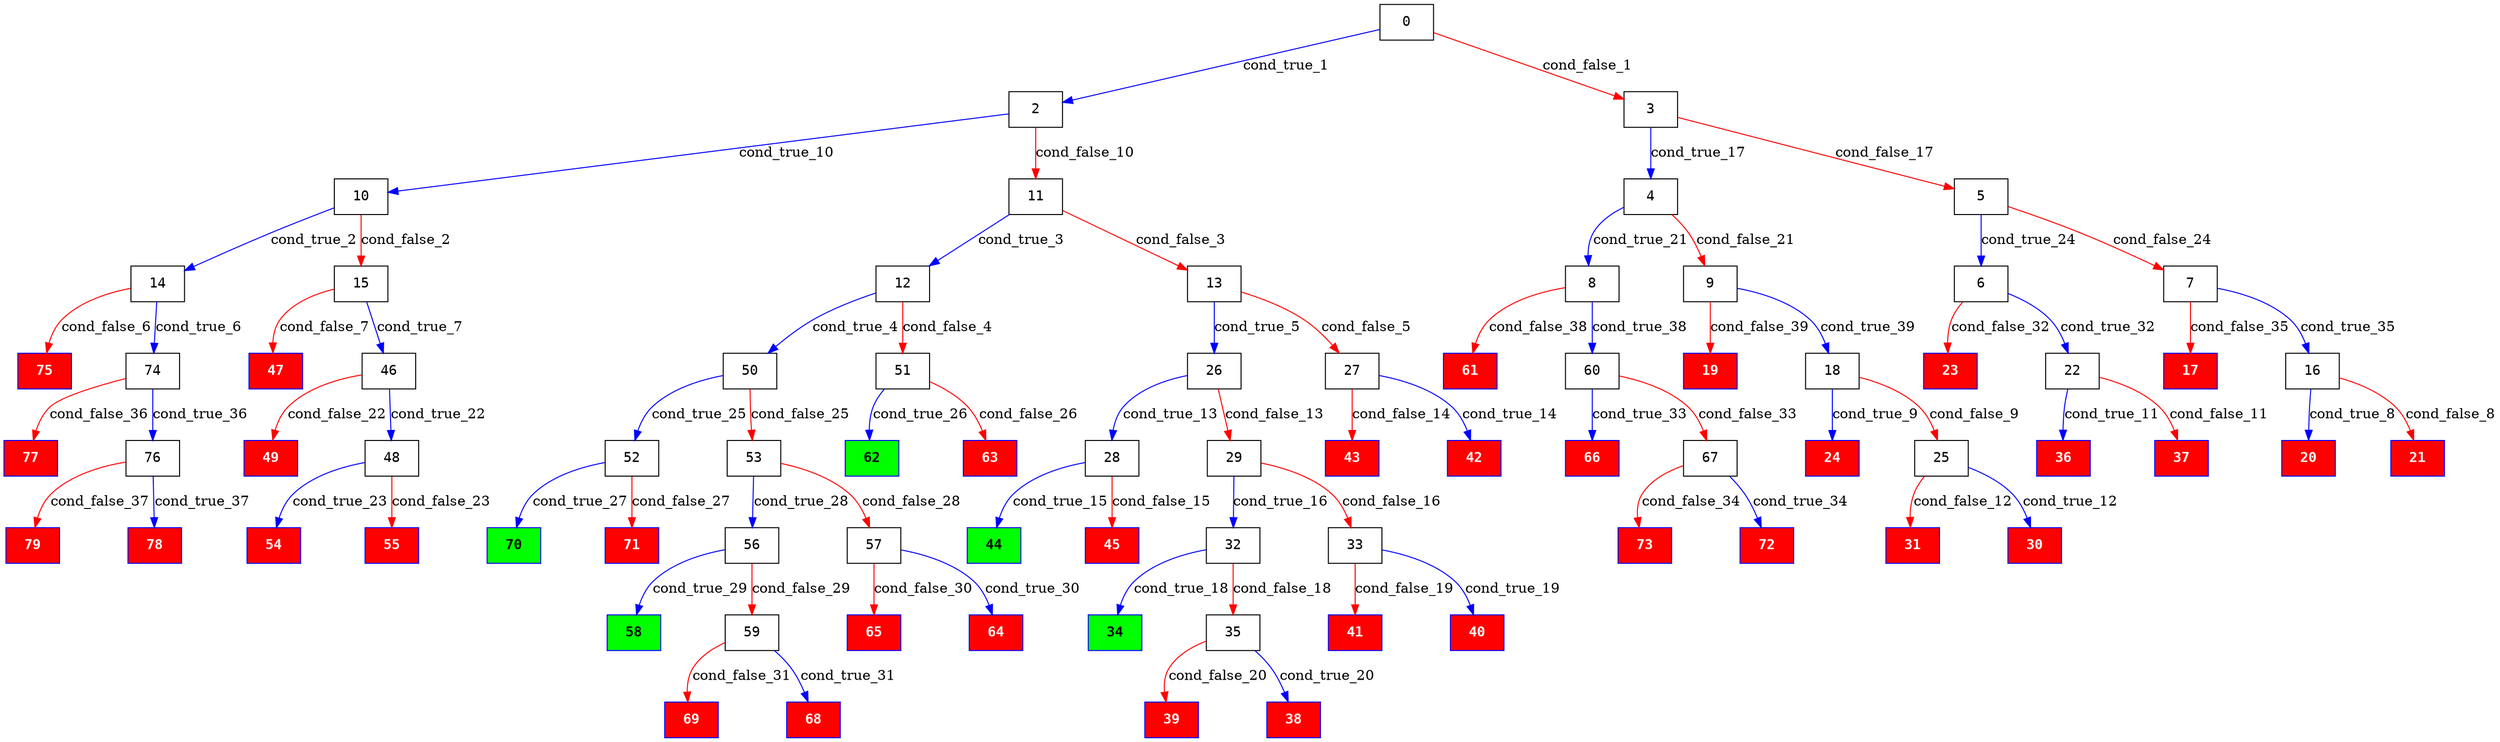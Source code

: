 digraph ExecutionTree {
	node [color=black fontname=Courier height=.5 shape=record]
	70 [color=blue, fillcolor=green, style=filled, fontcolor=black, fontname="Courier-Bold"]
	62 [color=blue, fillcolor=green, style=filled, fontcolor=black, fontname="Courier-Bold"]
	58 [color=blue, fillcolor=green, style=filled, fontcolor=black, fontname="Courier-Bold"]
	44 [color=blue, fillcolor=green, style=filled, fontcolor=black, fontname="Courier-Bold"]
	34 [color=blue, fillcolor=green, style=filled, fontcolor=black, fontname="Courier-Bold"]
	17 [color=blue, fillcolor=red, style=filled, fontcolor=white, fontname="Courier-Bold"]
	54 [color=blue, fillcolor=red, style=filled, fontcolor=white, fontname="Courier-Bold"]
	24 [color=blue, fillcolor=red, style=filled, fontcolor=white, fontname="Courier-Bold"]
	79 [color=blue, fillcolor=red, style=filled, fontcolor=white, fontname="Courier-Bold"]
	20 [color=blue, fillcolor=red, style=filled, fontcolor=white, fontname="Courier-Bold"]
	77 [color=blue, fillcolor=red, style=filled, fontcolor=white, fontname="Courier-Bold"]
	75 [color=blue, fillcolor=red, style=filled, fontcolor=white, fontname="Courier-Bold"]
	73 [color=blue, fillcolor=red, style=filled, fontcolor=white, fontname="Courier-Bold"]
	71 [color=blue, fillcolor=red, style=filled, fontcolor=white, fontname="Courier-Bold"]
	69 [color=blue, fillcolor=red, style=filled, fontcolor=white, fontname="Courier-Bold"]
	72 [color=blue, fillcolor=red, style=filled, fontcolor=white, fontname="Courier-Bold"]
	65 [color=blue, fillcolor=red, style=filled, fontcolor=white, fontname="Courier-Bold"]
	63 [color=blue, fillcolor=red, style=filled, fontcolor=white, fontname="Courier-Bold"]
	61 [color=blue, fillcolor=red, style=filled, fontcolor=white, fontname="Courier-Bold"]
	68 [color=blue, fillcolor=red, style=filled, fontcolor=white, fontname="Courier-Bold"]
	36 [color=blue, fillcolor=red, style=filled, fontcolor=white, fontname="Courier-Bold"]
	64 [color=blue, fillcolor=red, style=filled, fontcolor=white, fontname="Courier-Bold"]
	55 [color=blue, fillcolor=red, style=filled, fontcolor=white, fontname="Courier-Bold"]
	49 [color=blue, fillcolor=red, style=filled, fontcolor=white, fontname="Courier-Bold"]
	47 [color=blue, fillcolor=red, style=filled, fontcolor=white, fontname="Courier-Bold"]
	45 [color=blue, fillcolor=red, style=filled, fontcolor=white, fontname="Courier-Bold"]
	43 [color=blue, fillcolor=red, style=filled, fontcolor=white, fontname="Courier-Bold"]
	41 [color=blue, fillcolor=red, style=filled, fontcolor=white, fontname="Courier-Bold"]
	39 [color=blue, fillcolor=red, style=filled, fontcolor=white, fontname="Courier-Bold"]
	66 [color=blue, fillcolor=red, style=filled, fontcolor=white, fontname="Courier-Bold"]
	37 [color=blue, fillcolor=red, style=filled, fontcolor=white, fontname="Courier-Bold"]
	38 [color=blue, fillcolor=red, style=filled, fontcolor=white, fontname="Courier-Bold"]
	40 [color=blue, fillcolor=red, style=filled, fontcolor=white, fontname="Courier-Bold"]
	31 [color=blue, fillcolor=red, style=filled, fontcolor=white, fontname="Courier-Bold"]
	42 [color=blue, fillcolor=red, style=filled, fontcolor=white, fontname="Courier-Bold"]
	30 [color=blue, fillcolor=red, style=filled, fontcolor=white, fontname="Courier-Bold"]
	23 [color=blue, fillcolor=red, style=filled, fontcolor=white, fontname="Courier-Bold"]
	21 [color=blue, fillcolor=red, style=filled, fontcolor=white, fontname="Courier-Bold"]
	19 [color=blue, fillcolor=red, style=filled, fontcolor=white, fontname="Courier-Bold"]
	78 [color=blue, fillcolor=red, style=filled, fontcolor=white, fontname="Courier-Bold"]
	0 -> 2 [label=cond_true_1 color=blue]
	0 -> 3 [label=cond_false_1 color=red]
	2 -> 10 [label=cond_true_10 color=blue]
	2 -> 11 [label=cond_false_10 color=red]
	3 -> 4 [label=cond_true_17 color=blue]
	3 -> 5 [label=cond_false_17 color=red]
	10 -> 14 [label=cond_true_2 color=blue]
	10 -> 15 [label=cond_false_2 color=red]
	14 -> 74 [label=cond_true_6 color=blue]
	14 -> 75 [label=cond_false_6 color=red]
	15 -> 46 [label=cond_true_7 color=blue]
	15 -> 47 [label=cond_false_7 color=red]
	11 -> 12 [label=cond_true_3 color=blue]
	11 -> 13 [label=cond_false_3 color=red]
	12 -> 50 [label=cond_true_4 color=blue]
	12 -> 51 [label=cond_false_4 color=red]
	13 -> 26 [label=cond_true_5 color=blue]
	13 -> 27 [label=cond_false_5 color=red]
	50 -> 52 [label=cond_true_25 color=blue]
	50 -> 53 [label=cond_false_25 color=red]
	51 -> 62 [label=cond_true_26 color=blue]
	51 -> 63 [label=cond_false_26 color=red]
	26 -> 28 [label=cond_true_13 color=blue]
	26 -> 29 [label=cond_false_13 color=red]
	27 -> 42 [label=cond_true_14 color=blue]
	27 -> 43 [label=cond_false_14 color=red]
	74 -> 76 [label=cond_true_36 color=blue]
	74 -> 77 [label=cond_false_36 color=red]
	46 -> 48 [label=cond_true_22 color=blue]
	46 -> 49 [label=cond_false_22 color=red]
	16 -> 20 [label=cond_true_8 color=blue]
	16 -> 21 [label=cond_false_8 color=red]
	18 -> 24 [label=cond_true_9 color=blue]
	18 -> 25 [label=cond_false_9 color=red]
	25 -> 30 [label=cond_true_12 color=blue]
	25 -> 31 [label=cond_false_12 color=red]
	22 -> 36 [label=cond_true_11 color=blue]
	22 -> 37 [label=cond_false_11 color=red]
	28 -> 44 [label=cond_true_15 color=blue]
	28 -> 45 [label=cond_false_15 color=red]
	29 -> 32 [label=cond_true_16 color=blue]
	29 -> 33 [label=cond_false_16 color=red]
	32 -> 34 [label=cond_true_18 color=blue]
	32 -> 35 [label=cond_false_18 color=red]
	33 -> 40 [label=cond_true_19 color=blue]
	33 -> 41 [label=cond_false_19 color=red]
	4 -> 8 [label=cond_true_21 color=blue]
	4 -> 9 [label=cond_false_21 color=red]
	5 -> 6 [label=cond_true_24 color=blue]
	5 -> 7 [label=cond_false_24 color=red]
	35 -> 38 [label=cond_true_20 color=blue]
	35 -> 39 [label=cond_false_20 color=red]
	8 -> 60 [label=cond_true_38 color=blue]
	8 -> 61 [label=cond_false_38 color=red]
	9 -> 18 [label=cond_true_39 color=blue]
	9 -> 19 [label=cond_false_39 color=red]
	48 -> 54 [label=cond_true_23 color=blue]
	48 -> 55 [label=cond_false_23 color=red]
	6 -> 22 [label=cond_true_32 color=blue]
	6 -> 23 [label=cond_false_32 color=red]
	7 -> 16 [label=cond_true_35 color=blue]
	7 -> 17 [label=cond_false_35 color=red]
	52 -> 70 [label=cond_true_27 color=blue]
	52 -> 71 [label=cond_false_27 color=red]
	53 -> 56 [label=cond_true_28 color=blue]
	53 -> 57 [label=cond_false_28 color=red]
	56 -> 58 [label=cond_true_29 color=blue]
	56 -> 59 [label=cond_false_29 color=red]
	57 -> 64 [label=cond_true_30 color=blue]
	57 -> 65 [label=cond_false_30 color=red]
	59 -> 68 [label=cond_true_31 color=blue]
	59 -> 69 [label=cond_false_31 color=red]
	60 -> 66 [label=cond_true_33 color=blue]
	60 -> 67 [label=cond_false_33 color=red]
	67 -> 72 [label=cond_true_34 color=blue]
	67 -> 73 [label=cond_false_34 color=red]
	76 -> 78 [label=cond_true_37 color=blue]
	76 -> 79 [label=cond_false_37 color=red]
}
